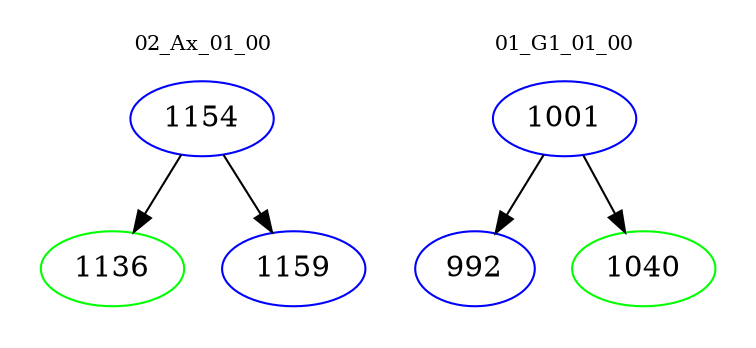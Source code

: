 digraph{
subgraph cluster_0 {
color = white
label = "02_Ax_01_00";
fontsize=10;
T0_1154 [label="1154", color="blue"]
T0_1154 -> T0_1136 [color="black"]
T0_1136 [label="1136", color="green"]
T0_1154 -> T0_1159 [color="black"]
T0_1159 [label="1159", color="blue"]
}
subgraph cluster_1 {
color = white
label = "01_G1_01_00";
fontsize=10;
T1_1001 [label="1001", color="blue"]
T1_1001 -> T1_992 [color="black"]
T1_992 [label="992", color="blue"]
T1_1001 -> T1_1040 [color="black"]
T1_1040 [label="1040", color="green"]
}
}
